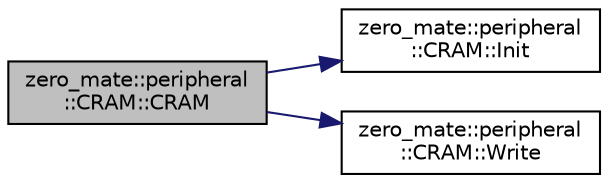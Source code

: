 digraph "zero_mate::peripheral::CRAM::CRAM"
{
 // LATEX_PDF_SIZE
  bgcolor="transparent";
  edge [fontname="Helvetica",fontsize="10",labelfontname="Helvetica",labelfontsize="10"];
  node [fontname="Helvetica",fontsize="10",shape=record];
  rankdir="LR";
  Node1 [label="zero_mate::peripheral\l::CRAM::CRAM",height=0.2,width=0.4,color="black", fillcolor="grey75", style="filled", fontcolor="black",tooltip=" "];
  Node1 -> Node2 [color="midnightblue",fontsize="10",style="solid",fontname="Helvetica"];
  Node2 [label="zero_mate::peripheral\l::CRAM::Init",height=0.2,width=0.4,color="black",URL="$classzero__mate_1_1peripheral_1_1CRAM.html#ab231821e251900b34a6a8beddb6b90a5",tooltip=" "];
  Node1 -> Node3 [color="midnightblue",fontsize="10",style="solid",fontname="Helvetica"];
  Node3 [label="zero_mate::peripheral\l::CRAM::Write",height=0.2,width=0.4,color="black",URL="$classzero__mate_1_1peripheral_1_1CRAM.html#ae61301f586d6e9c233951576d9005c17",tooltip=" "];
}
